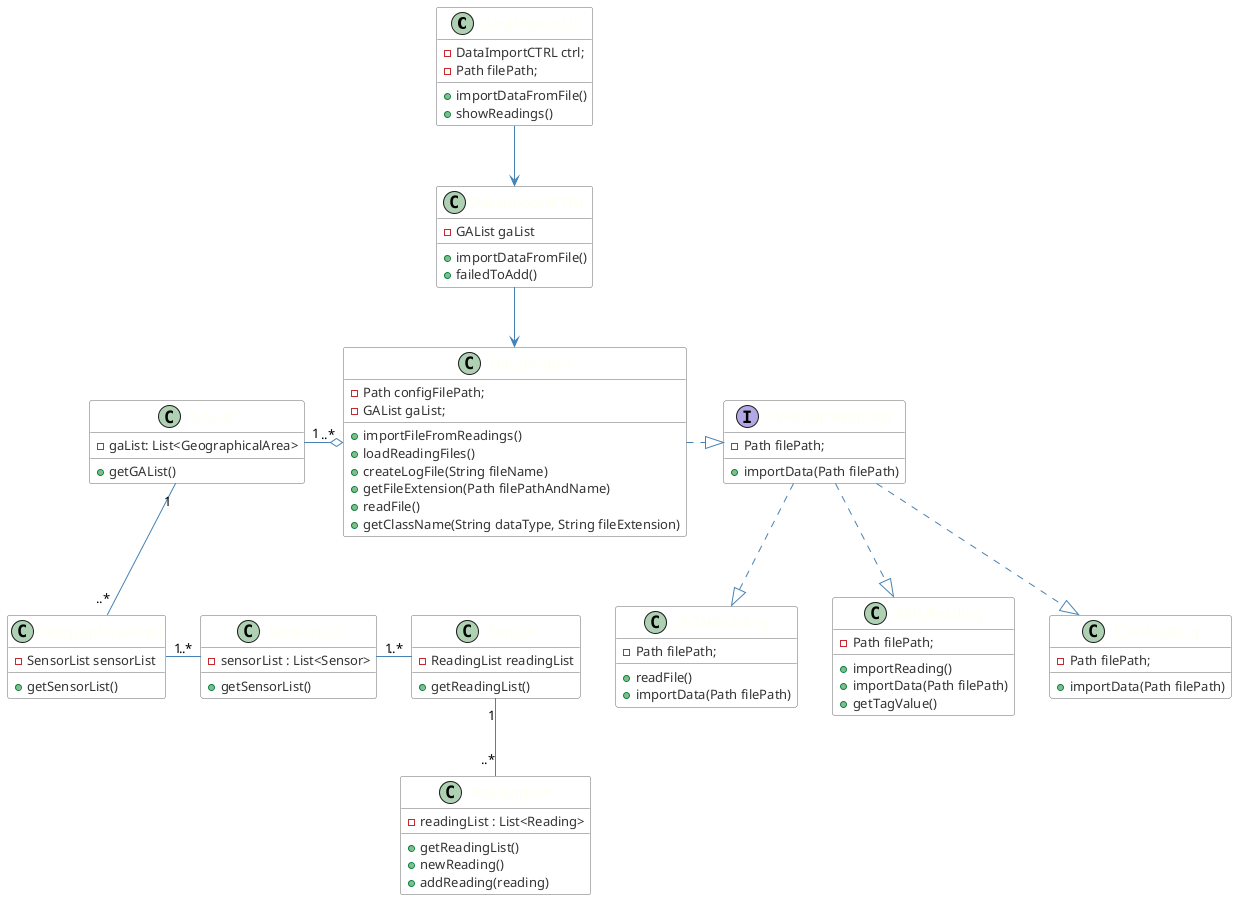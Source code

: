 @startuml

skinparam class {
	ArrowColor SteelBlue
	BorderColor Dimgray
	HeaderBackgroundColor SteelBlue
	BackgroundColor White
	FontName Calibri bold
	AttributeFontColor #333
	AttributeFontName Calibri
	AttributeFontSize 13
	FontColor Ivory
	FontSize 15
}

hide empty members

class DataImportUI{
-DataImportCTRL ctrl;
-Path filePath;
+importDataFromFile()
+showReadings()

}

class DataImportCTRL{
-GAList gaList
+importDataFromFile()
+failedToAdd()
}

class DataImport{
-Path configFilePath;
-GAList gaList;

+ importFileFromReadings()
+loadReadingFiles()
+createLogFile(String fileName)
+getFileExtension(Path filePathAndName)
+readFile()
+getClassName(String dataType, String fileExtension)
}

interface FileReaderReadings {
- Path filePath;
+ importData(Path filePath)
}

class JSONReading{
- Path filePath;
+ readFile()
+ importData(Path filePath)
}

class XMLReading{
-Path filePath;
+ importReading()
+ importData(Path filePath)
+ getTagValue()
}

class CSVReading{
- Path filePath;
+ importData(Path filePath)
}

class GAList {
 - gaList: List<GeographicalArea>

 + getGAList()
  }

class GeographicalArea {
-SensorList sensorList
+getSensorList()
}


class SensorList {
 - sensorList : List<Sensor>

 + getSensorList()
}

class Sensor {
- ReadingList readingList
+ getReadingList()
}

class ReadingList{
 - readingList : List<Reading>

 + getReadingList()
 + newReading()
 + addReading(reading)

}


Sensor "1"--"..*" ReadingList

SensorList "1"-"..*" Sensor

GeographicalArea "1" - "..*"SensorList

GAList "1"-- "..*"GeographicalArea

GAList  "1"-o "..*" DataImport


DataImportUI --> DataImportCTRL
DataImportCTRL --> DataImport


DataImport .|> FileReaderReadings
FileReaderReadings ..|> CSVReading
FileReaderReadings ..|> JSONReading
FileReaderReadings ..|> XMLReading

@enduml